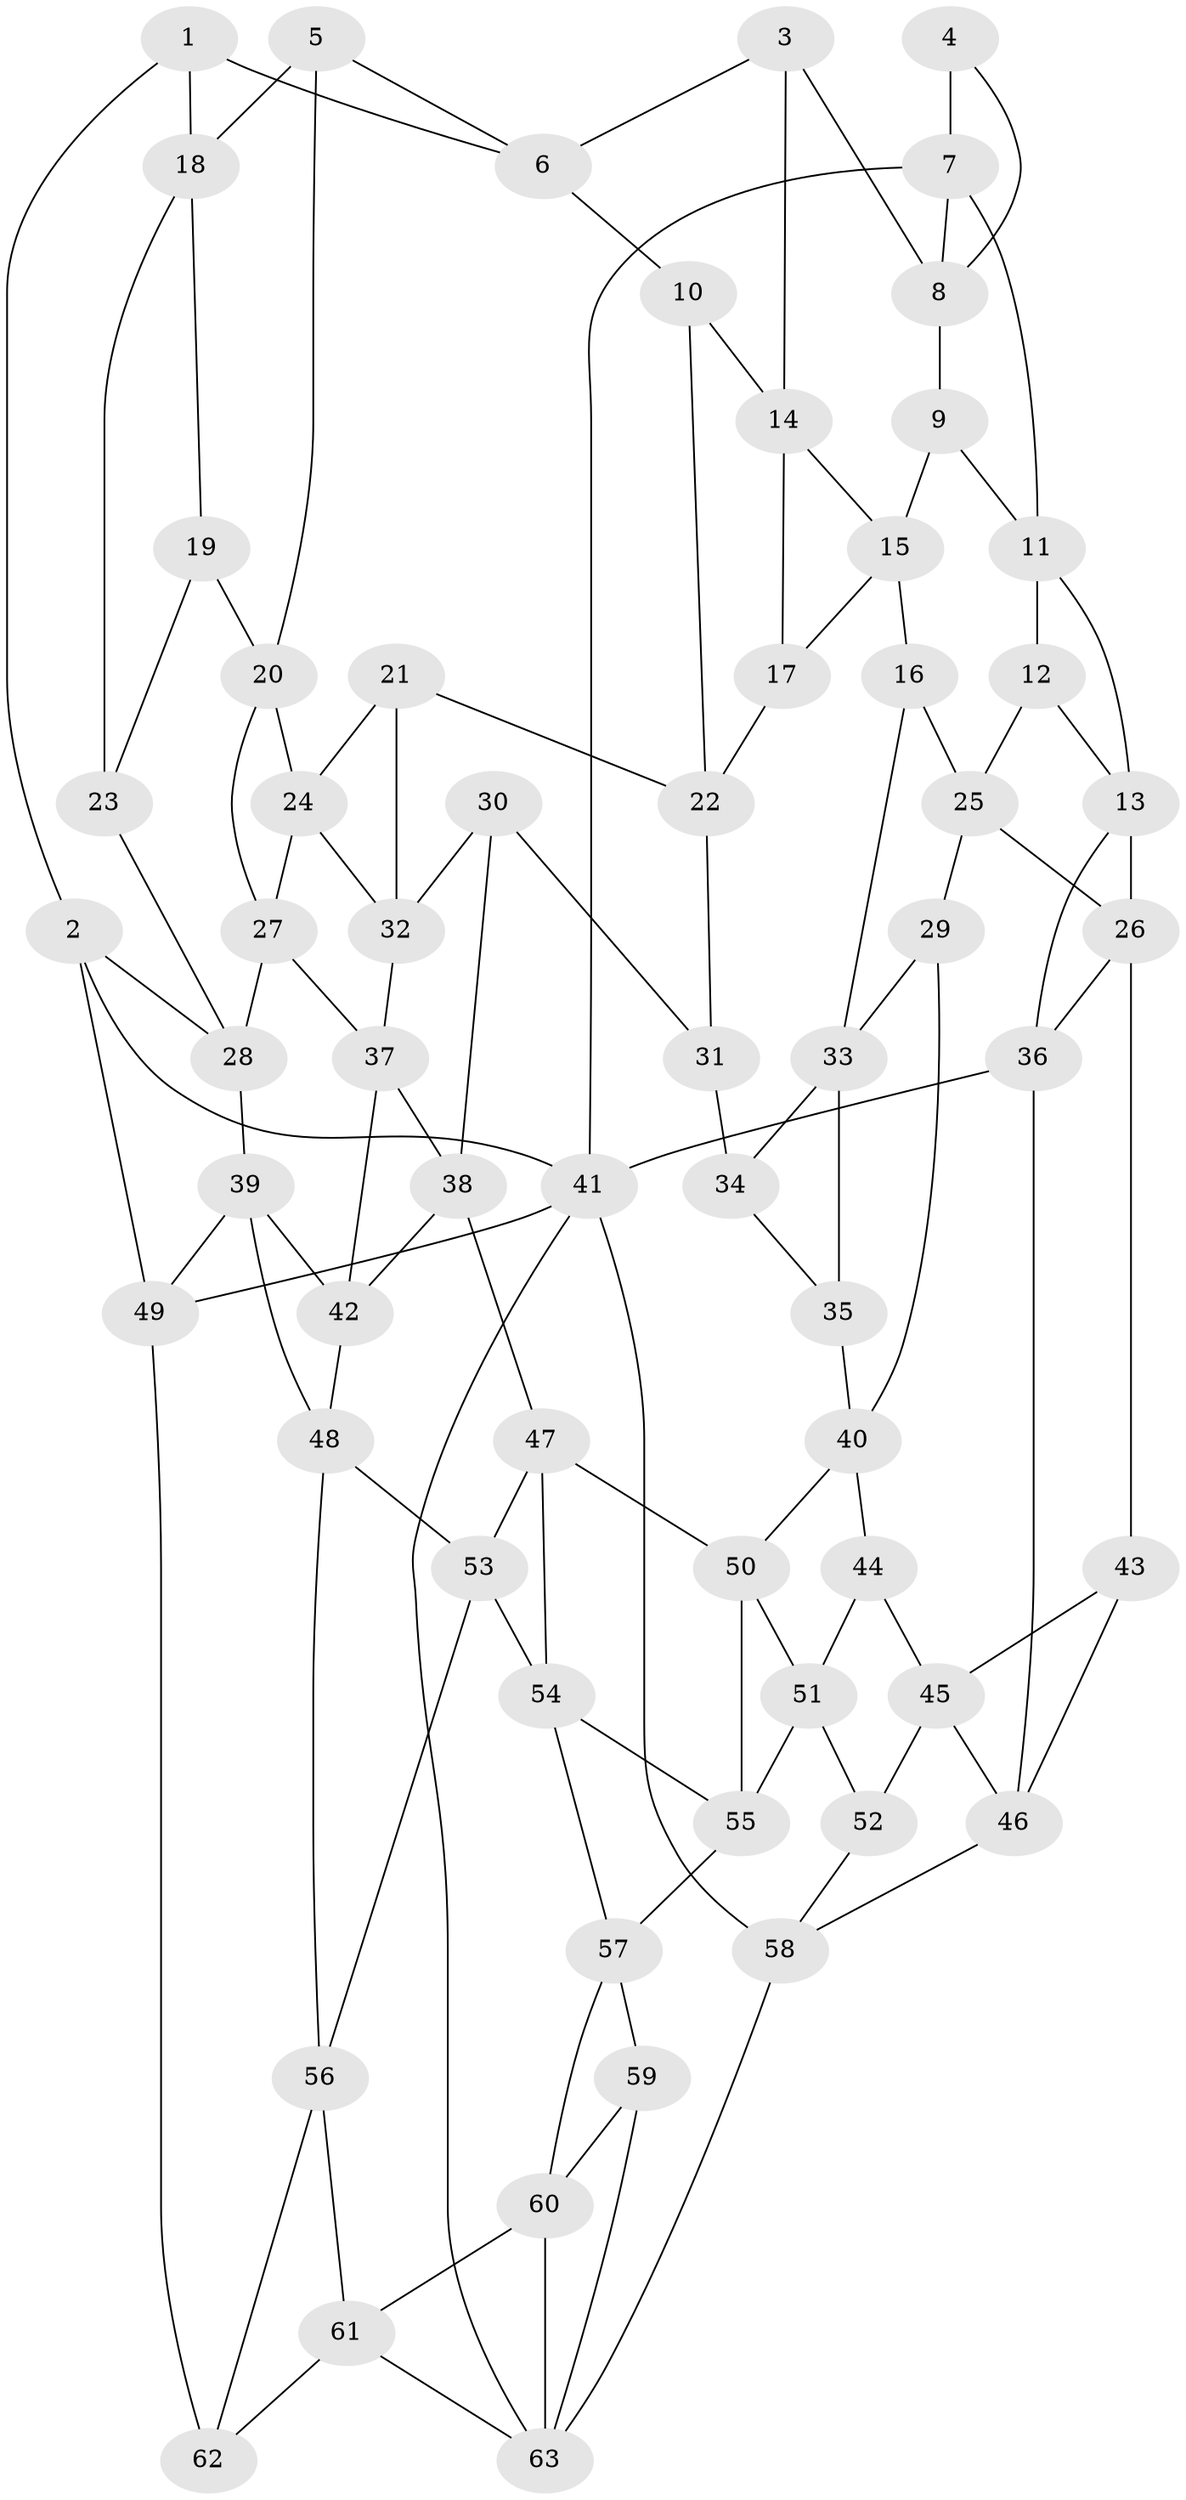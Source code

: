 // original degree distribution, {3: 0.015873015873015872, 4: 0.18253968253968253, 5: 0.6349206349206349, 6: 0.16666666666666666}
// Generated by graph-tools (version 1.1) at 2025/03/03/09/25 03:03:16]
// undirected, 63 vertices, 116 edges
graph export_dot {
graph [start="1"]
  node [color=gray90,style=filled];
  1;
  2;
  3;
  4;
  5;
  6;
  7;
  8;
  9;
  10;
  11;
  12;
  13;
  14;
  15;
  16;
  17;
  18;
  19;
  20;
  21;
  22;
  23;
  24;
  25;
  26;
  27;
  28;
  29;
  30;
  31;
  32;
  33;
  34;
  35;
  36;
  37;
  38;
  39;
  40;
  41;
  42;
  43;
  44;
  45;
  46;
  47;
  48;
  49;
  50;
  51;
  52;
  53;
  54;
  55;
  56;
  57;
  58;
  59;
  60;
  61;
  62;
  63;
  1 -- 2 [weight=1.0];
  1 -- 6 [weight=1.0];
  1 -- 18 [weight=1.0];
  2 -- 28 [weight=1.0];
  2 -- 41 [weight=1.0];
  2 -- 49 [weight=1.0];
  3 -- 6 [weight=1.0];
  3 -- 8 [weight=1.0];
  3 -- 14 [weight=1.0];
  4 -- 7 [weight=2.0];
  4 -- 8 [weight=1.0];
  5 -- 6 [weight=1.0];
  5 -- 18 [weight=1.0];
  5 -- 20 [weight=1.0];
  6 -- 10 [weight=1.0];
  7 -- 8 [weight=1.0];
  7 -- 11 [weight=1.0];
  7 -- 41 [weight=1.0];
  8 -- 9 [weight=1.0];
  9 -- 11 [weight=1.0];
  9 -- 15 [weight=1.0];
  10 -- 14 [weight=1.0];
  10 -- 22 [weight=1.0];
  11 -- 12 [weight=1.0];
  11 -- 13 [weight=1.0];
  12 -- 13 [weight=1.0];
  12 -- 25 [weight=1.0];
  13 -- 26 [weight=1.0];
  13 -- 36 [weight=1.0];
  14 -- 15 [weight=1.0];
  14 -- 17 [weight=1.0];
  15 -- 16 [weight=1.0];
  15 -- 17 [weight=1.0];
  16 -- 25 [weight=1.0];
  16 -- 33 [weight=1.0];
  17 -- 22 [weight=1.0];
  18 -- 19 [weight=1.0];
  18 -- 23 [weight=1.0];
  19 -- 20 [weight=1.0];
  19 -- 23 [weight=1.0];
  20 -- 24 [weight=1.0];
  20 -- 27 [weight=1.0];
  21 -- 22 [weight=1.0];
  21 -- 24 [weight=1.0];
  21 -- 32 [weight=1.0];
  22 -- 31 [weight=1.0];
  23 -- 28 [weight=2.0];
  24 -- 27 [weight=1.0];
  24 -- 32 [weight=1.0];
  25 -- 26 [weight=1.0];
  25 -- 29 [weight=1.0];
  26 -- 36 [weight=1.0];
  26 -- 43 [weight=1.0];
  27 -- 28 [weight=1.0];
  27 -- 37 [weight=1.0];
  28 -- 39 [weight=1.0];
  29 -- 33 [weight=1.0];
  29 -- 40 [weight=1.0];
  30 -- 31 [weight=1.0];
  30 -- 32 [weight=1.0];
  30 -- 38 [weight=1.0];
  31 -- 34 [weight=2.0];
  32 -- 37 [weight=1.0];
  33 -- 34 [weight=1.0];
  33 -- 35 [weight=1.0];
  34 -- 35 [weight=1.0];
  35 -- 40 [weight=1.0];
  36 -- 41 [weight=1.0];
  36 -- 46 [weight=1.0];
  37 -- 38 [weight=1.0];
  37 -- 42 [weight=1.0];
  38 -- 42 [weight=1.0];
  38 -- 47 [weight=1.0];
  39 -- 42 [weight=1.0];
  39 -- 48 [weight=1.0];
  39 -- 49 [weight=1.0];
  40 -- 44 [weight=1.0];
  40 -- 50 [weight=1.0];
  41 -- 49 [weight=1.0];
  41 -- 58 [weight=1.0];
  41 -- 63 [weight=1.0];
  42 -- 48 [weight=1.0];
  43 -- 45 [weight=1.0];
  43 -- 46 [weight=1.0];
  44 -- 45 [weight=1.0];
  44 -- 51 [weight=1.0];
  45 -- 46 [weight=1.0];
  45 -- 52 [weight=1.0];
  46 -- 58 [weight=1.0];
  47 -- 50 [weight=1.0];
  47 -- 53 [weight=1.0];
  47 -- 54 [weight=1.0];
  48 -- 53 [weight=1.0];
  48 -- 56 [weight=1.0];
  49 -- 62 [weight=2.0];
  50 -- 51 [weight=1.0];
  50 -- 55 [weight=1.0];
  51 -- 52 [weight=1.0];
  51 -- 55 [weight=1.0];
  52 -- 58 [weight=1.0];
  53 -- 54 [weight=1.0];
  53 -- 56 [weight=1.0];
  54 -- 55 [weight=1.0];
  54 -- 57 [weight=1.0];
  55 -- 57 [weight=1.0];
  56 -- 61 [weight=1.0];
  56 -- 62 [weight=1.0];
  57 -- 59 [weight=1.0];
  57 -- 60 [weight=1.0];
  58 -- 63 [weight=1.0];
  59 -- 60 [weight=1.0];
  59 -- 63 [weight=1.0];
  60 -- 61 [weight=1.0];
  60 -- 63 [weight=1.0];
  61 -- 62 [weight=1.0];
  61 -- 63 [weight=1.0];
}
